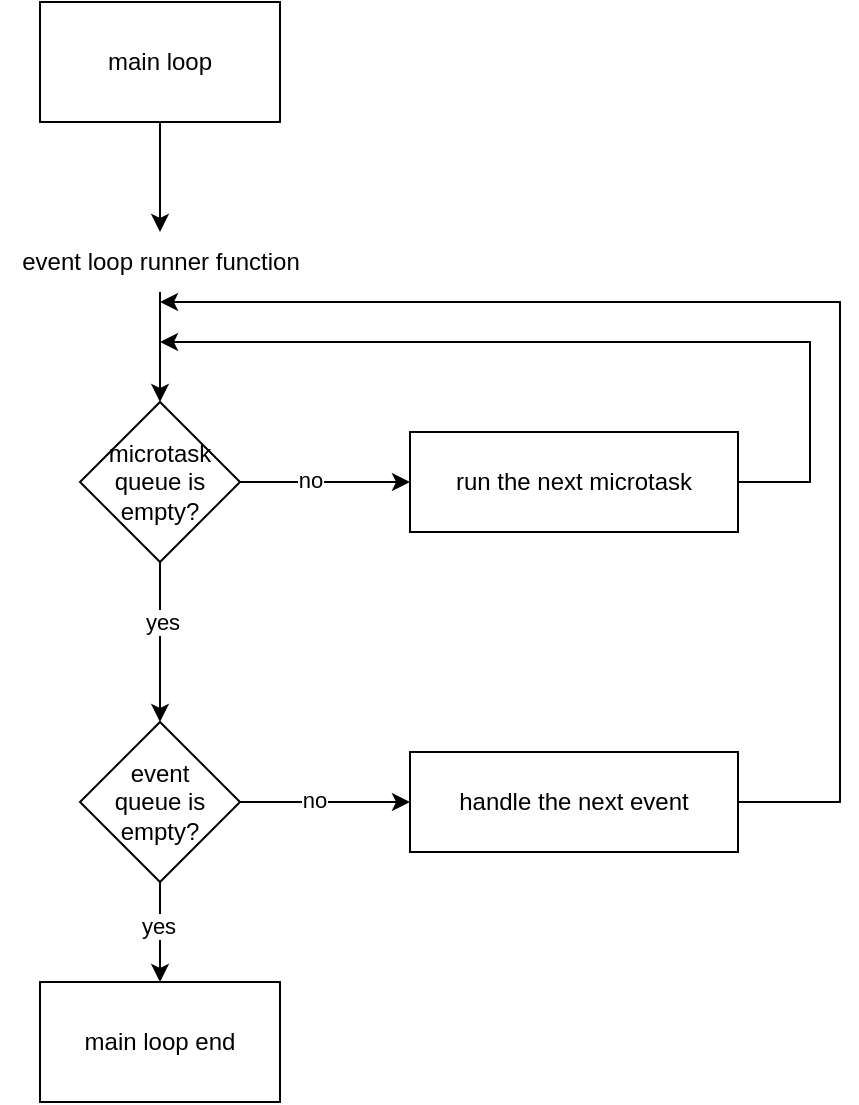 <mxfile version="24.1.0" type="device">
  <diagram name="Page-1" id="BGpk9yF0ZGKIa8D7yyaW">
    <mxGraphModel dx="2060" dy="829" grid="1" gridSize="10" guides="1" tooltips="1" connect="1" arrows="1" fold="1" page="1" pageScale="1" pageWidth="827" pageHeight="1169" math="0" shadow="0">
      <root>
        <mxCell id="0" />
        <mxCell id="1" parent="0" />
        <mxCell id="yCgkUrbhoztL4Ems0DJq-1" value="main loop" style="whiteSpace=wrap;html=1;" parent="1" vertex="1">
          <mxGeometry x="160" y="190" width="120" height="60" as="geometry" />
        </mxCell>
        <mxCell id="yCgkUrbhoztL4Ems0DJq-8" value="" style="edgeStyle=orthogonalEdgeStyle;rounded=0;orthogonalLoop=1;jettySize=auto;html=1;" parent="1" source="yCgkUrbhoztL4Ems0DJq-1" target="yCgkUrbhoztL4Ems0DJq-22" edge="1">
          <mxGeometry relative="1" as="geometry">
            <mxPoint x="215" y="290" as="sourcePoint" />
            <mxPoint x="220" y="305" as="targetPoint" />
          </mxGeometry>
        </mxCell>
        <mxCell id="yCgkUrbhoztL4Ems0DJq-17" style="edgeStyle=orthogonalEdgeStyle;rounded=0;orthogonalLoop=1;jettySize=auto;html=1;" parent="1" source="yCgkUrbhoztL4Ems0DJq-21" target="yCgkUrbhoztL4Ems0DJq-29" edge="1">
          <mxGeometry relative="1" as="geometry">
            <mxPoint x="220" y="540" as="targetPoint" />
          </mxGeometry>
        </mxCell>
        <mxCell id="yCgkUrbhoztL4Ems0DJq-18" value="yes" style="edgeLabel;html=1;align=center;verticalAlign=middle;resizable=0;points=[];" parent="yCgkUrbhoztL4Ems0DJq-17" vertex="1" connectable="0">
          <mxGeometry x="-0.257" y="1" relative="1" as="geometry">
            <mxPoint as="offset" />
          </mxGeometry>
        </mxCell>
        <mxCell id="yCgkUrbhoztL4Ems0DJq-19" style="edgeStyle=orthogonalEdgeStyle;rounded=0;orthogonalLoop=1;jettySize=auto;html=1;" parent="1" edge="1">
          <mxGeometry relative="1" as="geometry">
            <mxPoint x="260" y="430" as="sourcePoint" />
            <mxPoint x="345" y="430" as="targetPoint" />
          </mxGeometry>
        </mxCell>
        <mxCell id="yCgkUrbhoztL4Ems0DJq-20" value="no" style="edgeLabel;html=1;align=center;verticalAlign=middle;resizable=0;points=[];" parent="yCgkUrbhoztL4Ems0DJq-19" vertex="1" connectable="0">
          <mxGeometry x="-0.176" y="-6" relative="1" as="geometry">
            <mxPoint y="-7" as="offset" />
          </mxGeometry>
        </mxCell>
        <mxCell id="yCgkUrbhoztL4Ems0DJq-21" value="&lt;div&gt;microtask queue is empty?&lt;/div&gt;" style="rhombus;whiteSpace=wrap;html=1;" parent="1" vertex="1">
          <mxGeometry x="180" y="390" width="80" height="80" as="geometry" />
        </mxCell>
        <mxCell id="yCgkUrbhoztL4Ems0DJq-22" value="event loop runner function" style="text;html=1;align=center;verticalAlign=middle;resizable=0;points=[];autosize=1;strokeColor=none;fillColor=none;" parent="1" vertex="1">
          <mxGeometry x="140" y="305" width="160" height="30" as="geometry" />
        </mxCell>
        <mxCell id="yCgkUrbhoztL4Ems0DJq-23" style="edgeStyle=orthogonalEdgeStyle;rounded=0;orthogonalLoop=1;jettySize=auto;html=1;" parent="1" source="yCgkUrbhoztL4Ems0DJq-22" target="yCgkUrbhoztL4Ems0DJq-21" edge="1">
          <mxGeometry relative="1" as="geometry" />
        </mxCell>
        <mxCell id="yCgkUrbhoztL4Ems0DJq-25" style="edgeStyle=orthogonalEdgeStyle;rounded=0;orthogonalLoop=1;jettySize=auto;html=1;" parent="1" source="yCgkUrbhoztL4Ems0DJq-26" edge="1">
          <mxGeometry relative="1" as="geometry">
            <Array as="points">
              <mxPoint x="545" y="430" />
              <mxPoint x="545" y="360" />
              <mxPoint x="220" y="360" />
            </Array>
            <mxPoint x="220" y="360" as="targetPoint" />
          </mxGeometry>
        </mxCell>
        <mxCell id="yCgkUrbhoztL4Ems0DJq-26" value="run the next microtask" style="whiteSpace=wrap;html=1;" parent="1" vertex="1">
          <mxGeometry x="345" y="405" width="164" height="50" as="geometry" />
        </mxCell>
        <mxCell id="yCgkUrbhoztL4Ems0DJq-28" value="main loop end" style="whiteSpace=wrap;html=1;" parent="1" vertex="1">
          <mxGeometry x="160" y="680" width="120" height="60" as="geometry" />
        </mxCell>
        <mxCell id="yCgkUrbhoztL4Ems0DJq-31" style="edgeStyle=orthogonalEdgeStyle;rounded=0;orthogonalLoop=1;jettySize=auto;html=1;" parent="1" source="yCgkUrbhoztL4Ems0DJq-29" target="yCgkUrbhoztL4Ems0DJq-28" edge="1">
          <mxGeometry relative="1" as="geometry" />
        </mxCell>
        <mxCell id="yCgkUrbhoztL4Ems0DJq-32" value="yes" style="edgeLabel;html=1;align=center;verticalAlign=middle;resizable=0;points=[];" parent="yCgkUrbhoztL4Ems0DJq-31" vertex="1" connectable="0">
          <mxGeometry x="-0.115" y="-1" relative="1" as="geometry">
            <mxPoint as="offset" />
          </mxGeometry>
        </mxCell>
        <mxCell id="yCgkUrbhoztL4Ems0DJq-34" style="edgeStyle=orthogonalEdgeStyle;rounded=0;orthogonalLoop=1;jettySize=auto;html=1;" parent="1" source="yCgkUrbhoztL4Ems0DJq-29" target="yCgkUrbhoztL4Ems0DJq-33" edge="1">
          <mxGeometry relative="1" as="geometry" />
        </mxCell>
        <mxCell id="yCgkUrbhoztL4Ems0DJq-36" value="no" style="edgeLabel;html=1;align=center;verticalAlign=middle;resizable=0;points=[];" parent="yCgkUrbhoztL4Ems0DJq-34" vertex="1" connectable="0">
          <mxGeometry x="-0.142" y="1" relative="1" as="geometry">
            <mxPoint as="offset" />
          </mxGeometry>
        </mxCell>
        <mxCell id="yCgkUrbhoztL4Ems0DJq-29" value="&lt;div&gt;event&lt;/div&gt;&lt;div&gt;queue is empty?&lt;/div&gt;" style="rhombus;whiteSpace=wrap;html=1;" parent="1" vertex="1">
          <mxGeometry x="180" y="550" width="80" height="80" as="geometry" />
        </mxCell>
        <mxCell id="yCgkUrbhoztL4Ems0DJq-35" style="edgeStyle=orthogonalEdgeStyle;rounded=0;orthogonalLoop=1;jettySize=auto;html=1;" parent="1" source="yCgkUrbhoztL4Ems0DJq-33" edge="1">
          <mxGeometry relative="1" as="geometry">
            <mxPoint x="220" y="340.0" as="targetPoint" />
            <Array as="points">
              <mxPoint x="560" y="590" />
              <mxPoint x="560" y="340" />
            </Array>
          </mxGeometry>
        </mxCell>
        <mxCell id="yCgkUrbhoztL4Ems0DJq-33" value="handle the next event" style="whiteSpace=wrap;html=1;" parent="1" vertex="1">
          <mxGeometry x="345" y="565" width="164" height="50" as="geometry" />
        </mxCell>
      </root>
    </mxGraphModel>
  </diagram>
</mxfile>
